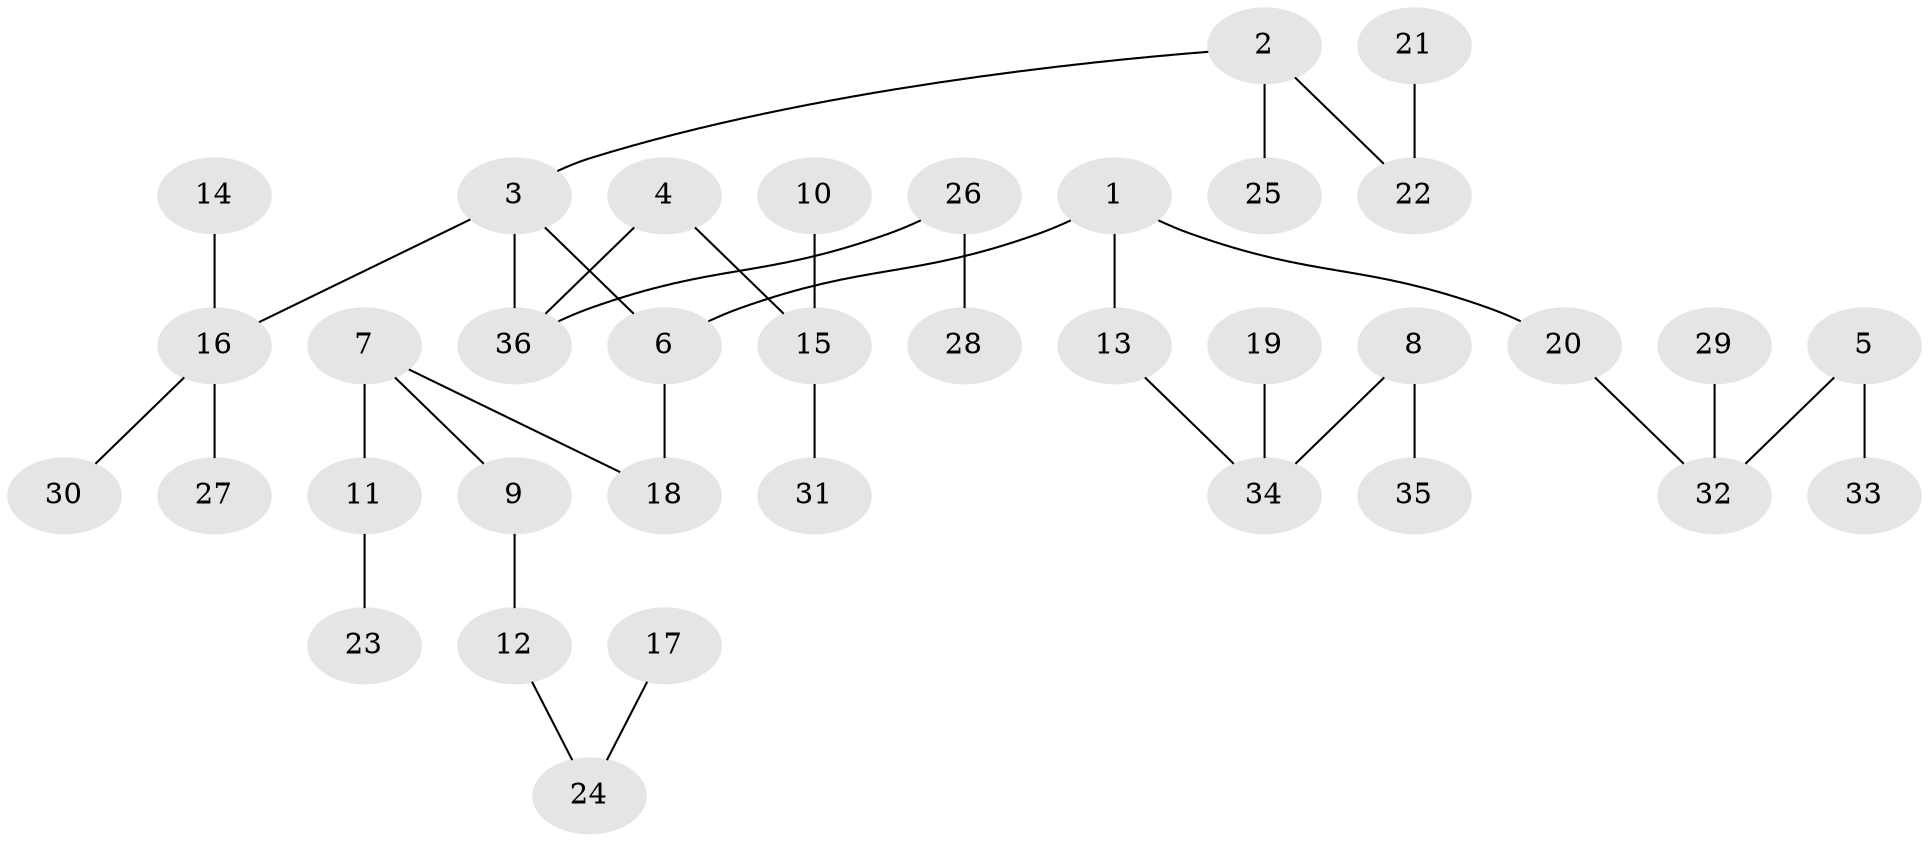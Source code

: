 // original degree distribution, {5: 0.045454545454545456, 4: 0.06818181818181818, 3: 0.1590909090909091, 2: 0.2727272727272727, 1: 0.45454545454545453}
// Generated by graph-tools (version 1.1) at 2025/37/03/04/25 23:37:23]
// undirected, 36 vertices, 35 edges
graph export_dot {
  node [color=gray90,style=filled];
  1;
  2;
  3;
  4;
  5;
  6;
  7;
  8;
  9;
  10;
  11;
  12;
  13;
  14;
  15;
  16;
  17;
  18;
  19;
  20;
  21;
  22;
  23;
  24;
  25;
  26;
  27;
  28;
  29;
  30;
  31;
  32;
  33;
  34;
  35;
  36;
  1 -- 6 [weight=1.0];
  1 -- 13 [weight=1.0];
  1 -- 20 [weight=1.0];
  2 -- 3 [weight=1.0];
  2 -- 22 [weight=1.0];
  2 -- 25 [weight=1.0];
  3 -- 6 [weight=1.0];
  3 -- 16 [weight=1.0];
  3 -- 36 [weight=1.0];
  4 -- 15 [weight=1.0];
  4 -- 36 [weight=1.0];
  5 -- 32 [weight=1.0];
  5 -- 33 [weight=1.0];
  6 -- 18 [weight=1.0];
  7 -- 9 [weight=1.0];
  7 -- 11 [weight=1.0];
  7 -- 18 [weight=1.0];
  8 -- 34 [weight=1.0];
  8 -- 35 [weight=1.0];
  9 -- 12 [weight=1.0];
  10 -- 15 [weight=1.0];
  11 -- 23 [weight=1.0];
  12 -- 24 [weight=1.0];
  13 -- 34 [weight=1.0];
  14 -- 16 [weight=1.0];
  15 -- 31 [weight=1.0];
  16 -- 27 [weight=1.0];
  16 -- 30 [weight=1.0];
  17 -- 24 [weight=1.0];
  19 -- 34 [weight=1.0];
  20 -- 32 [weight=1.0];
  21 -- 22 [weight=1.0];
  26 -- 28 [weight=1.0];
  26 -- 36 [weight=1.0];
  29 -- 32 [weight=1.0];
}
